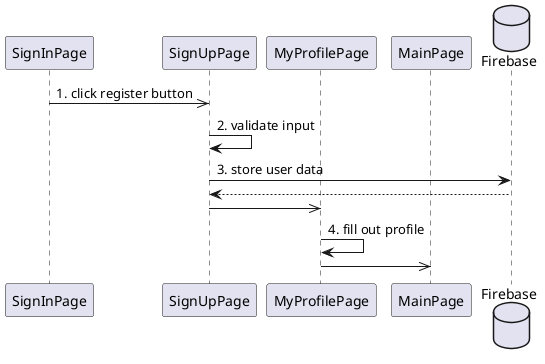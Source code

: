 @startuml seqeunce01

participant "SignInPage" as SignInPage
participant "SignUpPage" as SignUpPage
participant "MyProfilePage" as MyProfilePage
participant "MainPage" as MainPage
database "Firebase" as Firebase

SignInPage ->> SignUpPage: 1. click register button
SignUpPage -> SignUpPage : 2. validate input
SignUpPage -> Firebase: 3. store user data
Firebase --> SignUpPage:
SignUpPage ->> MyProfilePage:
MyProfilePage -> MyProfilePage: 4. fill out profile
MyProfilePage ->> MainPage:


@enduml